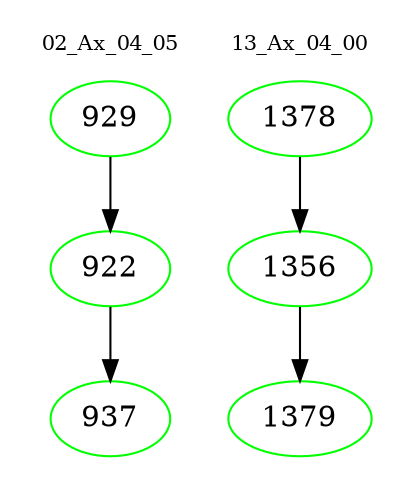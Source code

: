 digraph{
subgraph cluster_0 {
color = white
label = "02_Ax_04_05";
fontsize=10;
T0_929 [label="929", color="green"]
T0_929 -> T0_922 [color="black"]
T0_922 [label="922", color="green"]
T0_922 -> T0_937 [color="black"]
T0_937 [label="937", color="green"]
}
subgraph cluster_1 {
color = white
label = "13_Ax_04_00";
fontsize=10;
T1_1378 [label="1378", color="green"]
T1_1378 -> T1_1356 [color="black"]
T1_1356 [label="1356", color="green"]
T1_1356 -> T1_1379 [color="black"]
T1_1379 [label="1379", color="green"]
}
}
